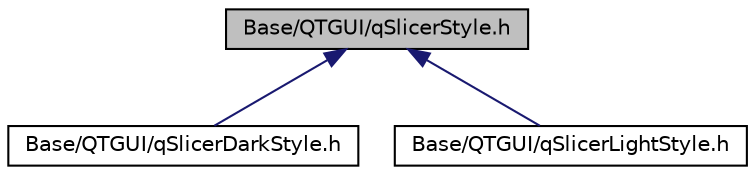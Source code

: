 digraph "Base/QTGUI/qSlicerStyle.h"
{
  bgcolor="transparent";
  edge [fontname="Helvetica",fontsize="10",labelfontname="Helvetica",labelfontsize="10"];
  node [fontname="Helvetica",fontsize="10",shape=record];
  Node3 [label="Base/QTGUI/qSlicerStyle.h",height=0.2,width=0.4,color="black", fillcolor="grey75", style="filled", fontcolor="black"];
  Node3 -> Node4 [dir="back",color="midnightblue",fontsize="10",style="solid",fontname="Helvetica"];
  Node4 [label="Base/QTGUI/qSlicerDarkStyle.h",height=0.2,width=0.4,color="black",URL="$qSlicerDarkStyle_8h.html"];
  Node3 -> Node5 [dir="back",color="midnightblue",fontsize="10",style="solid",fontname="Helvetica"];
  Node5 [label="Base/QTGUI/qSlicerLightStyle.h",height=0.2,width=0.4,color="black",URL="$qSlicerLightStyle_8h.html"];
}
